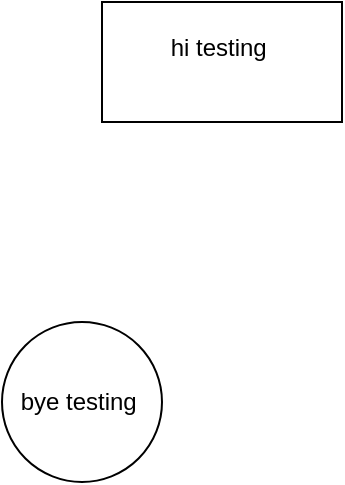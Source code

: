 <mxfile version="25.0.3">
  <diagram name="Page-1" id="UWJ0llxEx7tpmZVjFWaz">
    <mxGraphModel dx="1042" dy="539" grid="1" gridSize="10" guides="1" tooltips="1" connect="1" arrows="1" fold="1" page="1" pageScale="1" pageWidth="850" pageHeight="1100" math="0" shadow="0">
      <root>
        <mxCell id="0" />
        <mxCell id="1" parent="0" />
        <mxCell id="GpfNuN5XzBTqDM4sdtwZ-1" value="hi testing&amp;nbsp;&lt;div&gt;&lt;br&gt;&lt;/div&gt;" style="rounded=0;whiteSpace=wrap;html=1;" vertex="1" parent="1">
          <mxGeometry x="410" y="180" width="120" height="60" as="geometry" />
        </mxCell>
        <mxCell id="GpfNuN5XzBTqDM4sdtwZ-2" value="bye testing&amp;nbsp;" style="ellipse;whiteSpace=wrap;html=1;aspect=fixed;" vertex="1" parent="1">
          <mxGeometry x="360" y="340" width="80" height="80" as="geometry" />
        </mxCell>
      </root>
    </mxGraphModel>
  </diagram>
</mxfile>
